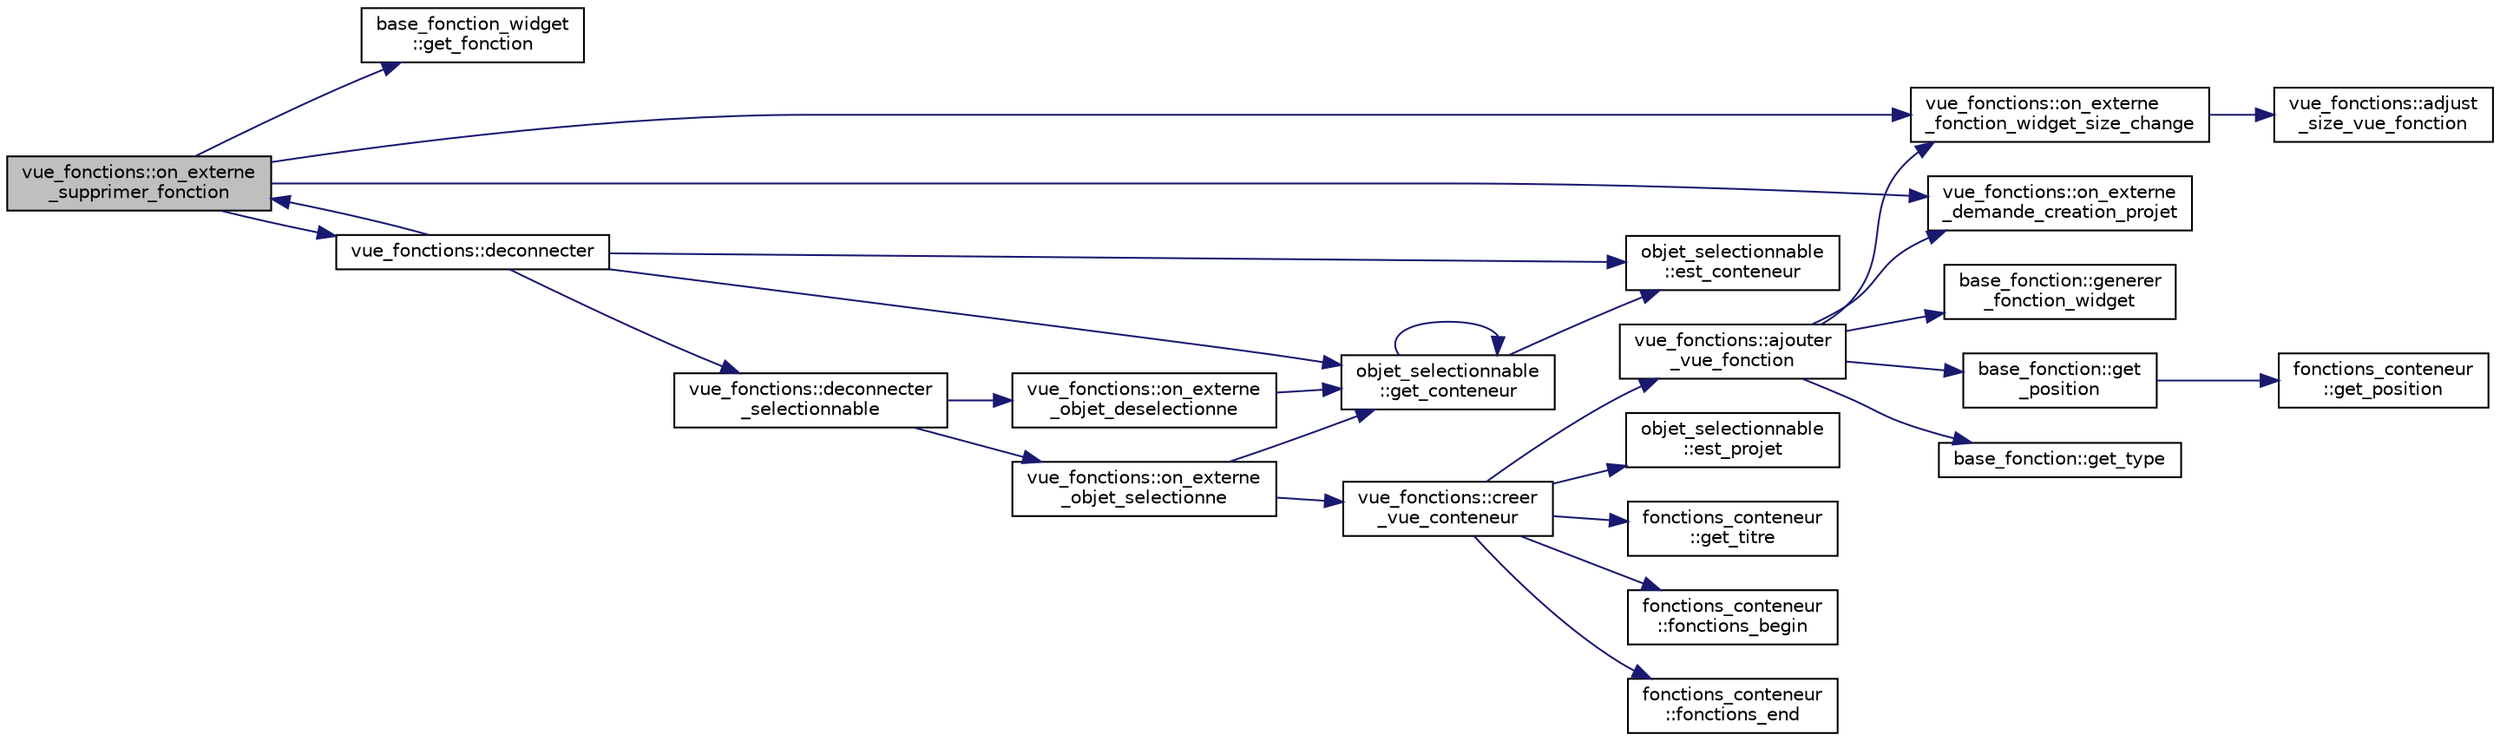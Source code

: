 digraph "vue_fonctions::on_externe_supprimer_fonction"
{
  edge [fontname="Helvetica",fontsize="10",labelfontname="Helvetica",labelfontsize="10"];
  node [fontname="Helvetica",fontsize="10",shape=record];
  rankdir="LR";
  Node317 [label="vue_fonctions::on_externe\l_supprimer_fonction",height=0.2,width=0.4,color="black", fillcolor="grey75", style="filled", fontcolor="black"];
  Node317 -> Node318 [color="midnightblue",fontsize="10",style="solid",fontname="Helvetica"];
  Node318 [label="base_fonction_widget\l::get_fonction",height=0.2,width=0.4,color="black", fillcolor="white", style="filled",URL="$classbase__fonction__widget.html#a86881992358c9b5cbdacf45a96589b83"];
  Node317 -> Node319 [color="midnightblue",fontsize="10",style="solid",fontname="Helvetica"];
  Node319 [label="vue_fonctions::on_externe\l_fonction_widget_size_change",height=0.2,width=0.4,color="black", fillcolor="white", style="filled",URL="$classvue__fonctions.html#aead9d73dffeef24ed7ba17edcda415f3"];
  Node319 -> Node320 [color="midnightblue",fontsize="10",style="solid",fontname="Helvetica"];
  Node320 [label="vue_fonctions::adjust\l_size_vue_fonction",height=0.2,width=0.4,color="black", fillcolor="white", style="filled",URL="$classvue__fonctions.html#a782d0cc63a33af720f8c44958d595425"];
  Node317 -> Node321 [color="midnightblue",fontsize="10",style="solid",fontname="Helvetica"];
  Node321 [label="vue_fonctions::on_externe\l_demande_creation_projet",height=0.2,width=0.4,color="black", fillcolor="white", style="filled",URL="$classvue__fonctions.html#ae54ea51dbad2688ef17e17bd03c6a955"];
  Node317 -> Node322 [color="midnightblue",fontsize="10",style="solid",fontname="Helvetica"];
  Node322 [label="vue_fonctions::deconnecter",height=0.2,width=0.4,color="black", fillcolor="white", style="filled",URL="$classvue__fonctions.html#afbfdf4e7b3af476f7b9e8449a02f3cb7"];
  Node322 -> Node323 [color="midnightblue",fontsize="10",style="solid",fontname="Helvetica"];
  Node323 [label="vue_fonctions::deconnecter\l_selectionnable",height=0.2,width=0.4,color="black", fillcolor="white", style="filled",URL="$classvue__fonctions.html#a4fee6efdbbbabd34a5afbf431bc8a59b"];
  Node323 -> Node324 [color="midnightblue",fontsize="10",style="solid",fontname="Helvetica"];
  Node324 [label="vue_fonctions::on_externe\l_objet_selectionne",height=0.2,width=0.4,color="black", fillcolor="white", style="filled",URL="$classvue__fonctions.html#a610daa1bb1cad846dbd1c6a9db10f295"];
  Node324 -> Node325 [color="midnightblue",fontsize="10",style="solid",fontname="Helvetica"];
  Node325 [label="objet_selectionnable\l::get_conteneur",height=0.2,width=0.4,color="black", fillcolor="white", style="filled",URL="$classobjet__selectionnable.html#ab809d020155b7fec48ff3adbe15c9b65"];
  Node325 -> Node326 [color="midnightblue",fontsize="10",style="solid",fontname="Helvetica"];
  Node326 [label="objet_selectionnable\l::est_conteneur",height=0.2,width=0.4,color="black", fillcolor="white", style="filled",URL="$classobjet__selectionnable.html#a2c6b5b342b5f3a9f48893f793f935e0f"];
  Node325 -> Node325 [color="midnightblue",fontsize="10",style="solid",fontname="Helvetica"];
  Node324 -> Node327 [color="midnightblue",fontsize="10",style="solid",fontname="Helvetica"];
  Node327 [label="vue_fonctions::creer\l_vue_conteneur",height=0.2,width=0.4,color="black", fillcolor="white", style="filled",URL="$classvue__fonctions.html#a43f442e02fedae787e0027e5c766cab4",tooltip="On crée la vue. "];
  Node327 -> Node328 [color="midnightblue",fontsize="10",style="solid",fontname="Helvetica"];
  Node328 [label="objet_selectionnable\l::est_projet",height=0.2,width=0.4,color="black", fillcolor="white", style="filled",URL="$classobjet__selectionnable.html#a49ea1a29523e46f099896477a2b43eaa"];
  Node327 -> Node329 [color="midnightblue",fontsize="10",style="solid",fontname="Helvetica"];
  Node329 [label="fonctions_conteneur\l::get_titre",height=0.2,width=0.4,color="black", fillcolor="white", style="filled",URL="$classfonctions__conteneur.html#ab81d1b229c4f0564ef2aef27345bf1ad"];
  Node327 -> Node330 [color="midnightblue",fontsize="10",style="solid",fontname="Helvetica"];
  Node330 [label="fonctions_conteneur\l::fonctions_begin",height=0.2,width=0.4,color="black", fillcolor="white", style="filled",URL="$classfonctions__conteneur.html#aa1db33c3a0bf76b354e77b4a4324357a"];
  Node327 -> Node331 [color="midnightblue",fontsize="10",style="solid",fontname="Helvetica"];
  Node331 [label="fonctions_conteneur\l::fonctions_end",height=0.2,width=0.4,color="black", fillcolor="white", style="filled",URL="$classfonctions__conteneur.html#a165ee65380980b58b521a62810cd7e27"];
  Node327 -> Node332 [color="midnightblue",fontsize="10",style="solid",fontname="Helvetica"];
  Node332 [label="vue_fonctions::ajouter\l_vue_fonction",height=0.2,width=0.4,color="black", fillcolor="white", style="filled",URL="$classvue__fonctions.html#a8965a0253e4ffc9fddb3fb4c595ff751",tooltip="Ajoute la vue de la fonction. "];
  Node332 -> Node333 [color="midnightblue",fontsize="10",style="solid",fontname="Helvetica"];
  Node333 [label="base_fonction::generer\l_fonction_widget",height=0.2,width=0.4,color="black", fillcolor="white", style="filled",URL="$classbase__fonction.html#ad5c8ce64c897fba9cc84bf4dae60ee9a",tooltip="Construit et retourne le widget associé à cette fonction. "];
  Node332 -> Node319 [color="midnightblue",fontsize="10",style="solid",fontname="Helvetica"];
  Node332 -> Node321 [color="midnightblue",fontsize="10",style="solid",fontname="Helvetica"];
  Node332 -> Node334 [color="midnightblue",fontsize="10",style="solid",fontname="Helvetica"];
  Node334 [label="base_fonction::get\l_position",height=0.2,width=0.4,color="black", fillcolor="white", style="filled",URL="$classbase__fonction.html#aa42a2214daf8e49a79b627f62ab9105e",tooltip="Retourne la position d&#39;une fonction dans son conteneur. "];
  Node334 -> Node335 [color="midnightblue",fontsize="10",style="solid",fontname="Helvetica"];
  Node335 [label="fonctions_conteneur\l::get_position",height=0.2,width=0.4,color="black", fillcolor="white", style="filled",URL="$classfonctions__conteneur.html#a61f2cd0bf2ee27462f470e36a2f43869"];
  Node332 -> Node336 [color="midnightblue",fontsize="10",style="solid",fontname="Helvetica"];
  Node336 [label="base_fonction::get_type",height=0.2,width=0.4,color="black", fillcolor="white", style="filled",URL="$classbase__fonction.html#a8ed620b54f5ef377c2593952eafd6ad9",tooltip="Accesseur du type de la fonction.  Le type de la fonction. "];
  Node323 -> Node337 [color="midnightblue",fontsize="10",style="solid",fontname="Helvetica"];
  Node337 [label="vue_fonctions::on_externe\l_objet_deselectionne",height=0.2,width=0.4,color="black", fillcolor="white", style="filled",URL="$classvue__fonctions.html#ae7a54dcd3bcf5d69fbf48cf955bacc2e"];
  Node337 -> Node325 [color="midnightblue",fontsize="10",style="solid",fontname="Helvetica"];
  Node322 -> Node326 [color="midnightblue",fontsize="10",style="solid",fontname="Helvetica"];
  Node322 -> Node325 [color="midnightblue",fontsize="10",style="solid",fontname="Helvetica"];
  Node322 -> Node317 [color="midnightblue",fontsize="10",style="solid",fontname="Helvetica"];
}
